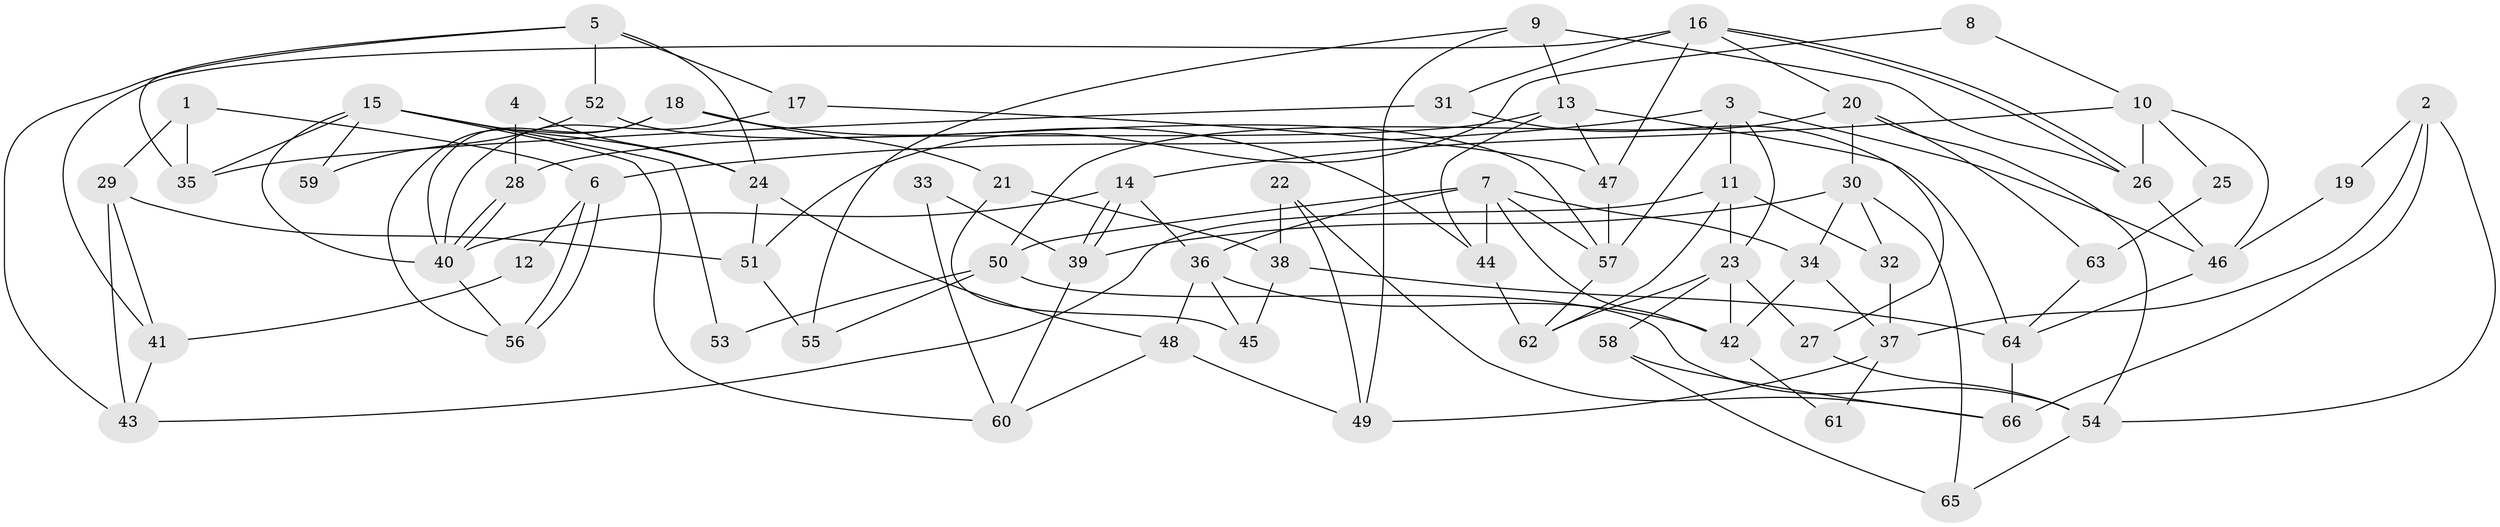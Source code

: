 // coarse degree distribution, {5: 0.1, 4: 0.25, 10: 0.1, 2: 0.15, 6: 0.1, 14: 0.05, 3: 0.1, 11: 0.05, 8: 0.05, 7: 0.05}
// Generated by graph-tools (version 1.1) at 2025/18/03/04/25 18:18:55]
// undirected, 66 vertices, 132 edges
graph export_dot {
graph [start="1"]
  node [color=gray90,style=filled];
  1;
  2;
  3;
  4;
  5;
  6;
  7;
  8;
  9;
  10;
  11;
  12;
  13;
  14;
  15;
  16;
  17;
  18;
  19;
  20;
  21;
  22;
  23;
  24;
  25;
  26;
  27;
  28;
  29;
  30;
  31;
  32;
  33;
  34;
  35;
  36;
  37;
  38;
  39;
  40;
  41;
  42;
  43;
  44;
  45;
  46;
  47;
  48;
  49;
  50;
  51;
  52;
  53;
  54;
  55;
  56;
  57;
  58;
  59;
  60;
  61;
  62;
  63;
  64;
  65;
  66;
  1 -- 35;
  1 -- 6;
  1 -- 29;
  2 -- 66;
  2 -- 37;
  2 -- 19;
  2 -- 54;
  3 -- 57;
  3 -- 11;
  3 -- 6;
  3 -- 23;
  3 -- 46;
  4 -- 28;
  4 -- 24;
  5 -- 17;
  5 -- 43;
  5 -- 24;
  5 -- 35;
  5 -- 52;
  6 -- 56;
  6 -- 56;
  6 -- 12;
  7 -- 36;
  7 -- 42;
  7 -- 34;
  7 -- 44;
  7 -- 50;
  7 -- 57;
  8 -- 51;
  8 -- 10;
  9 -- 26;
  9 -- 13;
  9 -- 49;
  9 -- 55;
  10 -- 26;
  10 -- 14;
  10 -- 25;
  10 -- 46;
  11 -- 62;
  11 -- 23;
  11 -- 32;
  11 -- 43;
  12 -- 41;
  13 -- 47;
  13 -- 27;
  13 -- 28;
  13 -- 44;
  14 -- 40;
  14 -- 39;
  14 -- 39;
  14 -- 36;
  15 -- 24;
  15 -- 40;
  15 -- 35;
  15 -- 53;
  15 -- 59;
  15 -- 60;
  16 -- 20;
  16 -- 26;
  16 -- 26;
  16 -- 31;
  16 -- 41;
  16 -- 47;
  17 -- 40;
  17 -- 47;
  18 -- 40;
  18 -- 44;
  18 -- 21;
  18 -- 56;
  19 -- 46;
  20 -- 50;
  20 -- 54;
  20 -- 30;
  20 -- 63;
  21 -- 38;
  21 -- 45;
  22 -- 49;
  22 -- 38;
  22 -- 66;
  23 -- 58;
  23 -- 27;
  23 -- 42;
  23 -- 62;
  24 -- 48;
  24 -- 51;
  25 -- 63;
  26 -- 46;
  27 -- 54;
  28 -- 40;
  28 -- 40;
  29 -- 43;
  29 -- 41;
  29 -- 51;
  30 -- 34;
  30 -- 32;
  30 -- 39;
  30 -- 65;
  31 -- 35;
  31 -- 64;
  32 -- 37;
  33 -- 60;
  33 -- 39;
  34 -- 37;
  34 -- 42;
  36 -- 42;
  36 -- 45;
  36 -- 48;
  37 -- 49;
  37 -- 61;
  38 -- 64;
  38 -- 45;
  39 -- 60;
  40 -- 56;
  41 -- 43;
  42 -- 61;
  44 -- 62;
  46 -- 64;
  47 -- 57;
  48 -- 60;
  48 -- 49;
  50 -- 55;
  50 -- 53;
  50 -- 54;
  51 -- 55;
  52 -- 57;
  52 -- 59;
  54 -- 65;
  57 -- 62;
  58 -- 66;
  58 -- 65;
  63 -- 64;
  64 -- 66;
}
